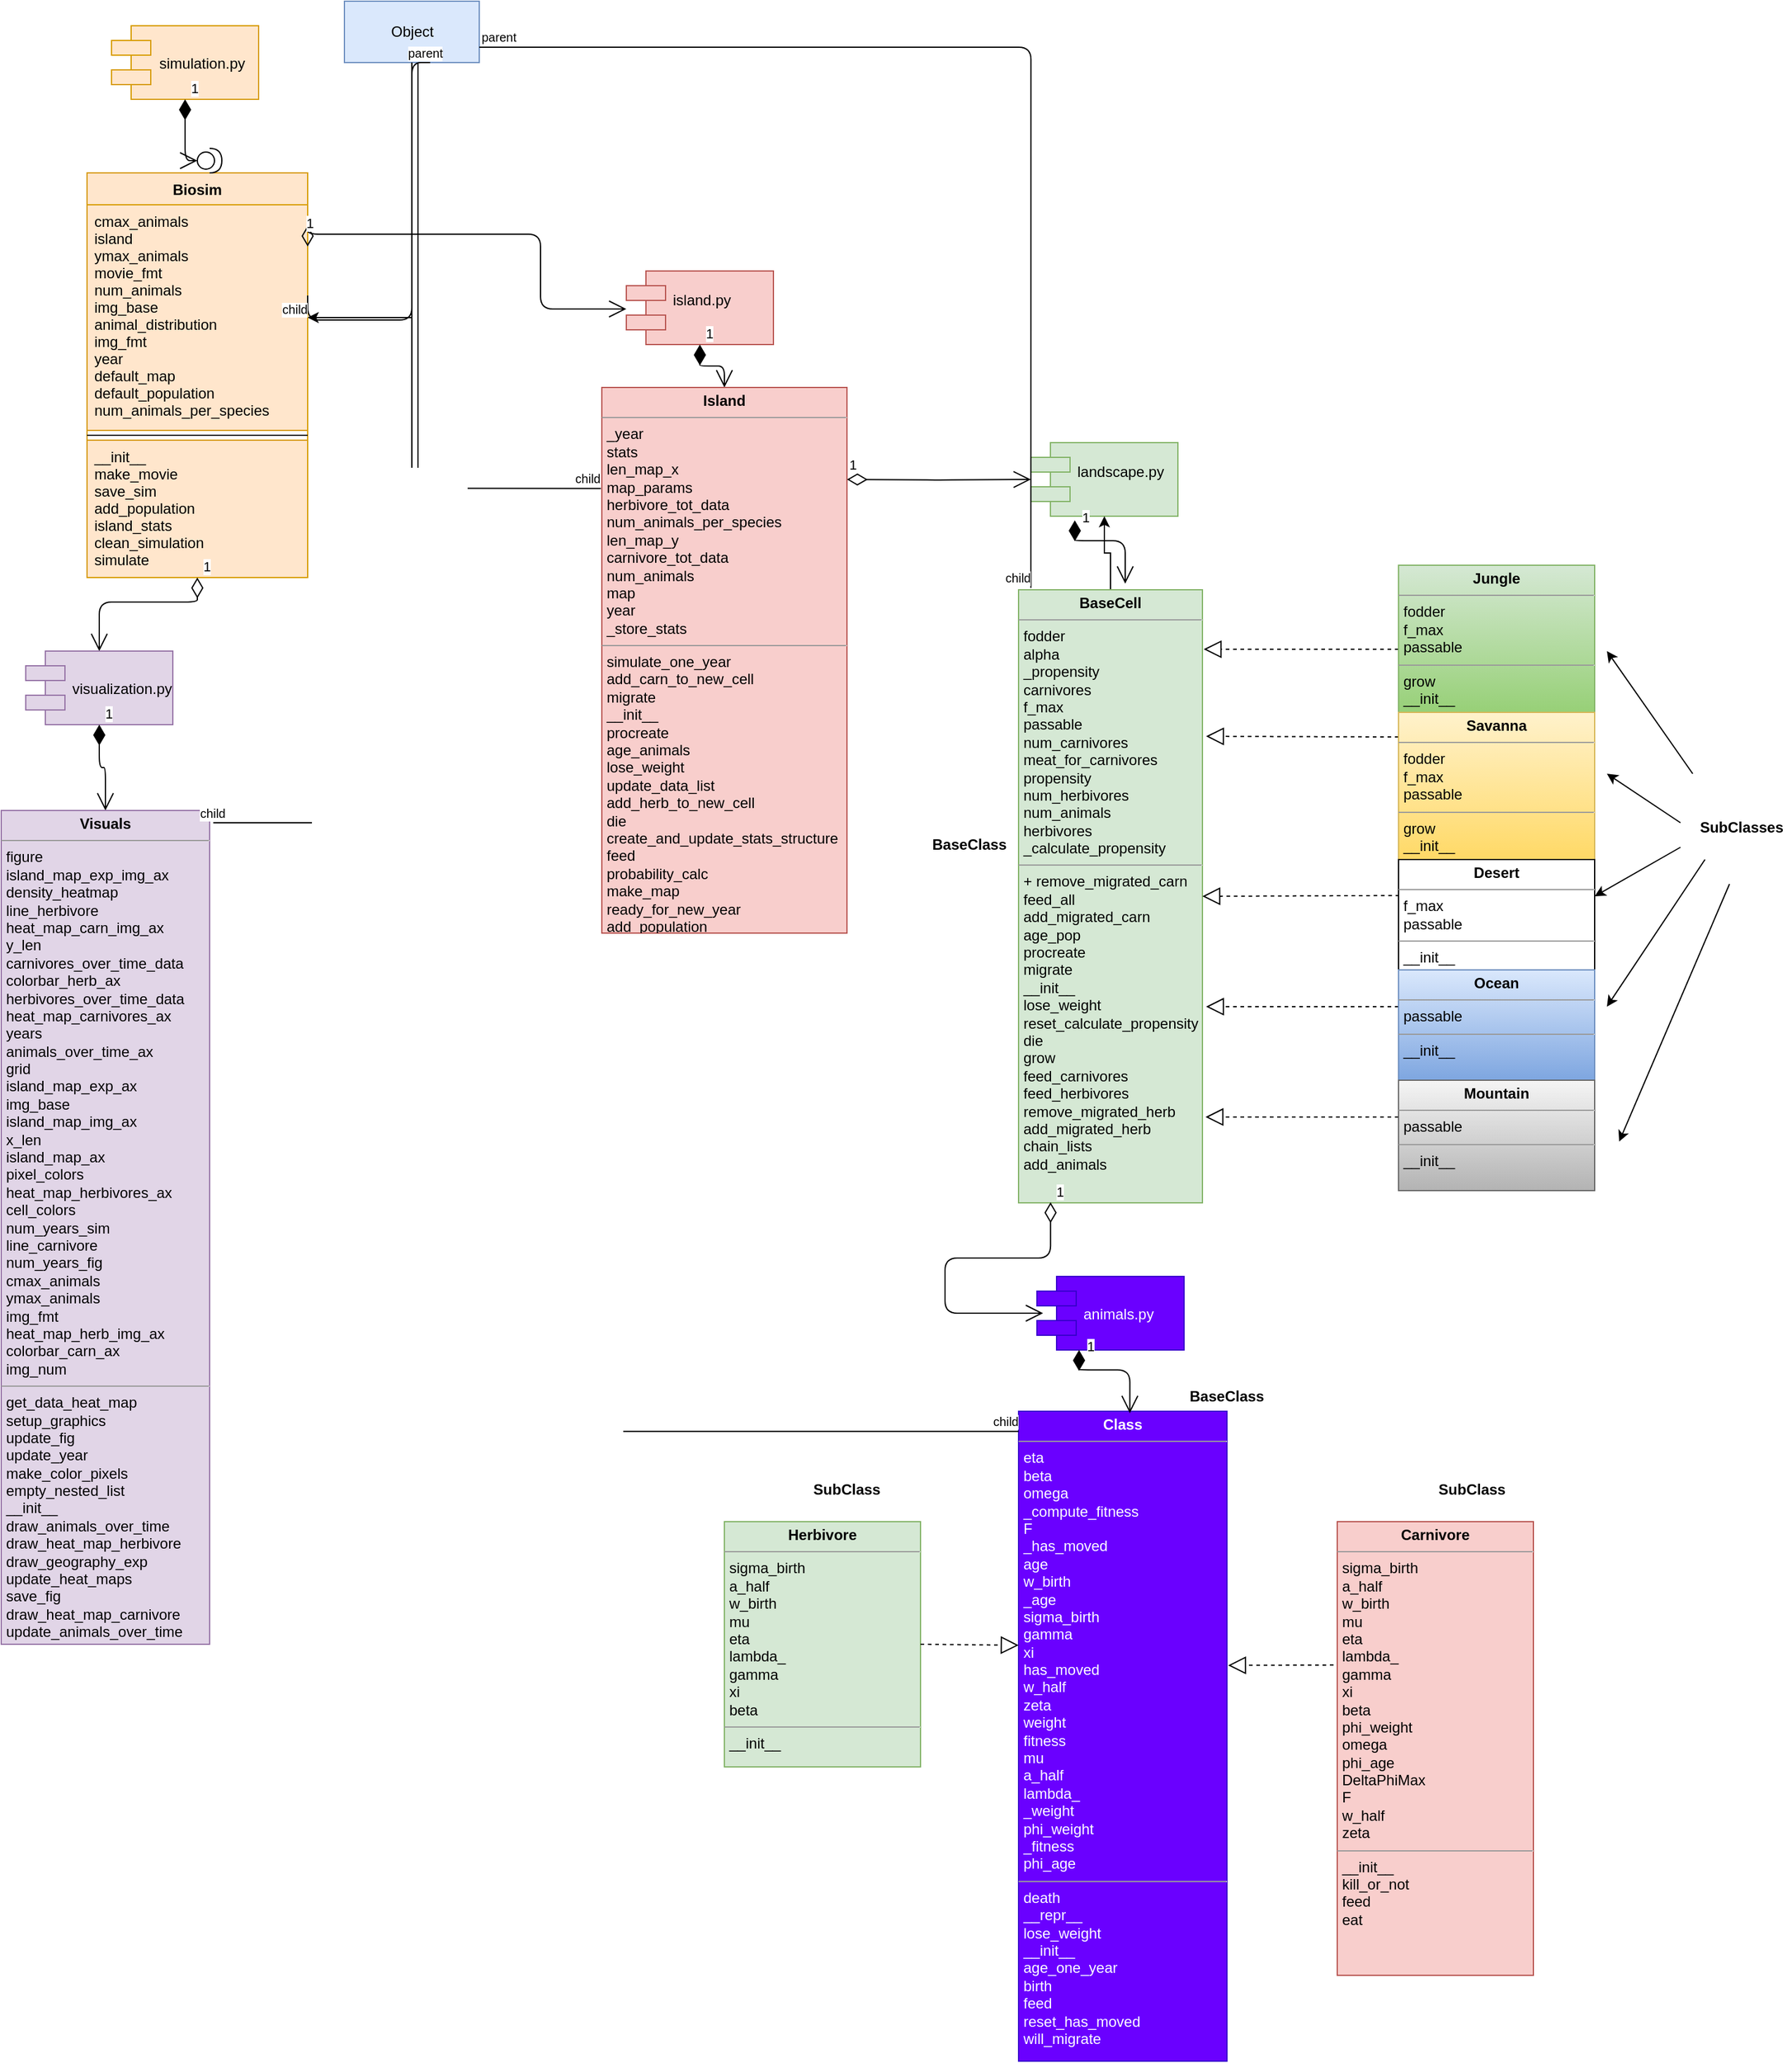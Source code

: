 <mxfile version="12.5.5" type="device"><diagram id="CW0UkCyc_5N599Egucwd" name="Page-1"><mxGraphModel dx="2031" dy="1089" grid="1" gridSize="10" guides="1" tooltips="1" connect="1" arrows="1" fold="1" page="1" pageScale="1" pageWidth="1654" pageHeight="2336" math="0" shadow="0"><root><mxCell id="0"/><mxCell id="1" parent="0"/><mxCell id="hf6j0IsrUe1y61q0Qb3b-1" value="simulation.py" style="shape=component;align=left;spacingLeft=37;fillColor=#ffe6cc;strokeColor=#d79b00;" vertex="1" parent="1"><mxGeometry x="130" y="20" width="120" height="60" as="geometry"/></mxCell><mxCell id="hf6j0IsrUe1y61q0Qb3b-2" value="Biosim" style="swimlane;fontStyle=1;align=center;verticalAlign=top;childLayout=stackLayout;horizontal=1;startSize=26;horizontalStack=0;resizeParent=1;resizeParentMax=0;resizeLast=0;collapsible=1;marginBottom=0;fillColor=#ffe6cc;strokeColor=#d79b00;" vertex="1" parent="1"><mxGeometry x="110" y="140" width="180" height="330" as="geometry"/></mxCell><mxCell id="hf6j0IsrUe1y61q0Qb3b-3" value="cmax_animals&#10;island&#10;ymax_animals&#10;movie_fmt&#10;num_animals&#10;img_base&#10;animal_distribution&#10;img_fmt&#10;year&#10;default_map&#10;default_population&#10;num_animals_per_species" style="text;strokeColor=#d79b00;fillColor=#ffe6cc;align=left;verticalAlign=top;spacingLeft=4;spacingRight=4;overflow=hidden;rotatable=0;points=[[0,0.5],[1,0.5]];portConstraint=eastwest;" vertex="1" parent="hf6j0IsrUe1y61q0Qb3b-2"><mxGeometry y="26" width="180" height="184" as="geometry"/></mxCell><mxCell id="hf6j0IsrUe1y61q0Qb3b-4" value="" style="line;strokeWidth=1;fillColor=none;align=left;verticalAlign=middle;spacingTop=-1;spacingLeft=3;spacingRight=3;rotatable=0;labelPosition=right;points=[];portConstraint=eastwest;" vertex="1" parent="hf6j0IsrUe1y61q0Qb3b-2"><mxGeometry y="210" width="180" height="8" as="geometry"/></mxCell><mxCell id="hf6j0IsrUe1y61q0Qb3b-5" value="__init__&#10;make_movie&#10;save_sim&#10;add_population&#10;island_stats&#10;clean_simulation&#10;simulate" style="text;strokeColor=#d79b00;fillColor=#ffe6cc;align=left;verticalAlign=top;spacingLeft=4;spacingRight=4;overflow=hidden;rotatable=0;points=[[0,0.5],[1,0.5]];portConstraint=eastwest;" vertex="1" parent="hf6j0IsrUe1y61q0Qb3b-2"><mxGeometry y="218" width="180" height="112" as="geometry"/></mxCell><mxCell id="hf6j0IsrUe1y61q0Qb3b-12" style="edgeStyle=orthogonalEdgeStyle;rounded=0;orthogonalLoop=1;jettySize=auto;html=1;exitX=0.5;exitY=1;exitDx=0;exitDy=0;" edge="1" parent="1" source="hf6j0IsrUe1y61q0Qb3b-6" target="hf6j0IsrUe1y61q0Qb3b-3"><mxGeometry relative="1" as="geometry"/></mxCell><mxCell id="hf6j0IsrUe1y61q0Qb3b-6" value="Object" style="html=1;fillColor=#dae8fc;strokeColor=#6c8ebf;" vertex="1" parent="1"><mxGeometry x="320" width="110" height="50" as="geometry"/></mxCell><mxCell id="hf6j0IsrUe1y61q0Qb3b-9" value="" style="endArrow=none;html=1;edgeStyle=orthogonalEdgeStyle;exitX=0.636;exitY=1;exitDx=0;exitDy=0;exitPerimeter=0;" edge="1" parent="1" source="hf6j0IsrUe1y61q0Qb3b-6"><mxGeometry relative="1" as="geometry"><mxPoint x="310" y="150" as="sourcePoint"/><mxPoint x="290" y="240" as="targetPoint"/><Array as="points"><mxPoint x="375" y="50"/><mxPoint x="375" y="260"/><mxPoint x="290" y="260"/></Array></mxGeometry></mxCell><mxCell id="hf6j0IsrUe1y61q0Qb3b-10" value="parent" style="resizable=0;html=1;align=left;verticalAlign=bottom;labelBackgroundColor=#ffffff;fontSize=10;" connectable="0" vertex="1" parent="hf6j0IsrUe1y61q0Qb3b-9"><mxGeometry x="-1" relative="1" as="geometry"><mxPoint x="-19.96" as="offset"/></mxGeometry></mxCell><mxCell id="hf6j0IsrUe1y61q0Qb3b-11" value="child" style="resizable=0;html=1;align=right;verticalAlign=bottom;labelBackgroundColor=#ffffff;fontSize=10;" connectable="0" vertex="1" parent="hf6j0IsrUe1y61q0Qb3b-9"><mxGeometry x="1" relative="1" as="geometry"><mxPoint y="20" as="offset"/></mxGeometry></mxCell><mxCell id="hf6j0IsrUe1y61q0Qb3b-16" value="" style="shape=providedRequiredInterface;html=1;verticalLabelPosition=bottom;align=left;" vertex="1" parent="1"><mxGeometry x="200" y="120" width="20" height="20" as="geometry"/></mxCell><mxCell id="hf6j0IsrUe1y61q0Qb3b-19" value="1" style="endArrow=open;html=1;endSize=12;startArrow=diamondThin;startSize=14;startFill=1;edgeStyle=orthogonalEdgeStyle;align=left;verticalAlign=bottom;exitX=0.5;exitY=1;exitDx=0;exitDy=0;entryX=0;entryY=0.5;entryDx=0;entryDy=0;entryPerimeter=0;" edge="1" parent="1" source="hf6j0IsrUe1y61q0Qb3b-1" target="hf6j0IsrUe1y61q0Qb3b-16"><mxGeometry x="-1" y="3" relative="1" as="geometry"><mxPoint x="110" y="520" as="sourcePoint"/><mxPoint x="270" y="520" as="targetPoint"/></mxGeometry></mxCell><mxCell id="hf6j0IsrUe1y61q0Qb3b-20" value="1" style="endArrow=open;html=1;endSize=12;startArrow=diamondThin;startSize=14;startFill=0;edgeStyle=orthogonalEdgeStyle;align=left;verticalAlign=bottom;" edge="1" parent="1" source="hf6j0IsrUe1y61q0Qb3b-5" target="hf6j0IsrUe1y61q0Qb3b-21"><mxGeometry x="-1" y="3" relative="1" as="geometry"><mxPoint x="300" y="370" as="sourcePoint"/><mxPoint x="120" y="560" as="targetPoint"/><Array as="points"><mxPoint x="200" y="490"/><mxPoint x="120" y="490"/></Array></mxGeometry></mxCell><mxCell id="hf6j0IsrUe1y61q0Qb3b-21" value="visualization.py" style="shape=component;align=left;spacingLeft=36;fillColor=#e1d5e7;strokeColor=#9673a6;" vertex="1" parent="1"><mxGeometry x="60" y="530" width="120" height="60" as="geometry"/></mxCell><mxCell id="hf6j0IsrUe1y61q0Qb3b-22" value="1" style="endArrow=open;html=1;endSize=12;startArrow=diamondThin;startSize=14;startFill=1;edgeStyle=orthogonalEdgeStyle;align=left;verticalAlign=bottom;" edge="1" parent="1" source="hf6j0IsrUe1y61q0Qb3b-21" target="hf6j0IsrUe1y61q0Qb3b-23"><mxGeometry x="-1" y="3" relative="1" as="geometry"><mxPoint x="60" y="610" as="sourcePoint"/><mxPoint x="120" y="660" as="targetPoint"/></mxGeometry></mxCell><mxCell id="hf6j0IsrUe1y61q0Qb3b-23" value="&lt;p style=&quot;margin: 0px ; margin-top: 4px ; text-align: center&quot;&gt;&lt;b&gt;Visuals&lt;/b&gt;&lt;/p&gt;&lt;hr size=&quot;1&quot;&gt;&lt;p style=&quot;margin: 0px ; margin-left: 4px&quot;&gt;figure&lt;/p&gt;&lt;p style=&quot;margin: 0px ; margin-left: 4px&quot;&gt;island_map_exp_img_ax&lt;/p&gt;&lt;p style=&quot;margin: 0px ; margin-left: 4px&quot;&gt;density_heatmap&lt;/p&gt;&lt;p style=&quot;margin: 0px ; margin-left: 4px&quot;&gt;line_herbivore&lt;/p&gt;&lt;p style=&quot;margin: 0px ; margin-left: 4px&quot;&gt;heat_map_carn_img_ax&lt;/p&gt;&lt;p style=&quot;margin: 0px ; margin-left: 4px&quot;&gt;y_len&lt;/p&gt;&lt;p style=&quot;margin: 0px ; margin-left: 4px&quot;&gt;carnivores_over_time_data&lt;/p&gt;&lt;p style=&quot;margin: 0px ; margin-left: 4px&quot;&gt;colorbar_herb_ax&lt;/p&gt;&lt;p style=&quot;margin: 0px ; margin-left: 4px&quot;&gt;herbivores_over_time_data&lt;/p&gt;&lt;p style=&quot;margin: 0px ; margin-left: 4px&quot;&gt;heat_map_carnivores_ax&lt;/p&gt;&lt;p style=&quot;margin: 0px ; margin-left: 4px&quot;&gt;years&lt;/p&gt;&lt;p style=&quot;margin: 0px ; margin-left: 4px&quot;&gt;animals_over_time_ax&lt;/p&gt;&lt;p style=&quot;margin: 0px ; margin-left: 4px&quot;&gt;grid&lt;/p&gt;&lt;p style=&quot;margin: 0px ; margin-left: 4px&quot;&gt;island_map_exp_ax&lt;/p&gt;&lt;p style=&quot;margin: 0px ; margin-left: 4px&quot;&gt;img_base&lt;/p&gt;&lt;p style=&quot;margin: 0px ; margin-left: 4px&quot;&gt;island_map_img_ax&lt;/p&gt;&lt;p style=&quot;margin: 0px ; margin-left: 4px&quot;&gt;x_len&lt;/p&gt;&lt;p style=&quot;margin: 0px ; margin-left: 4px&quot;&gt;island_map_ax&lt;/p&gt;&lt;p style=&quot;margin: 0px ; margin-left: 4px&quot;&gt;pixel_colors&lt;/p&gt;&lt;p style=&quot;margin: 0px ; margin-left: 4px&quot;&gt;heat_map_herbivores_ax&lt;/p&gt;&lt;p style=&quot;margin: 0px ; margin-left: 4px&quot;&gt;cell_colors&lt;/p&gt;&lt;p style=&quot;margin: 0px ; margin-left: 4px&quot;&gt;num_years_sim&lt;/p&gt;&lt;p style=&quot;margin: 0px ; margin-left: 4px&quot;&gt;line_carnivore&lt;/p&gt;&lt;p style=&quot;margin: 0px ; margin-left: 4px&quot;&gt;num_years_fig&lt;/p&gt;&lt;p style=&quot;margin: 0px ; margin-left: 4px&quot;&gt;cmax_animals&lt;/p&gt;&lt;p style=&quot;margin: 0px ; margin-left: 4px&quot;&gt;ymax_animals&lt;/p&gt;&lt;p style=&quot;margin: 0px ; margin-left: 4px&quot;&gt;img_fmt&lt;/p&gt;&lt;p style=&quot;margin: 0px ; margin-left: 4px&quot;&gt;heat_map_herb_img_ax&lt;/p&gt;&lt;p style=&quot;margin: 0px ; margin-left: 4px&quot;&gt;colorbar_carn_ax&lt;/p&gt;&lt;p style=&quot;margin: 0px ; margin-left: 4px&quot;&gt;img_num&lt;/p&gt;&lt;hr size=&quot;1&quot;&gt;&lt;p style=&quot;margin: 0px ; margin-left: 4px&quot;&gt;get_data_heat_map&lt;/p&gt;&lt;p style=&quot;margin: 0px ; margin-left: 4px&quot;&gt;setup_graphics&lt;/p&gt;&lt;p style=&quot;margin: 0px ; margin-left: 4px&quot;&gt;update_fig&lt;/p&gt;&lt;p style=&quot;margin: 0px ; margin-left: 4px&quot;&gt;update_year&lt;/p&gt;&lt;p style=&quot;margin: 0px ; margin-left: 4px&quot;&gt;make_color_pixels&lt;/p&gt;&lt;p style=&quot;margin: 0px ; margin-left: 4px&quot;&gt;empty_nested_list&lt;/p&gt;&lt;p style=&quot;margin: 0px ; margin-left: 4px&quot;&gt;__init__&lt;/p&gt;&lt;p style=&quot;margin: 0px ; margin-left: 4px&quot;&gt;draw_animals_over_time&lt;/p&gt;&lt;p style=&quot;margin: 0px ; margin-left: 4px&quot;&gt;draw_heat_map_herbivore&lt;/p&gt;&lt;p style=&quot;margin: 0px ; margin-left: 4px&quot;&gt;draw_geography_exp&lt;/p&gt;&lt;p style=&quot;margin: 0px ; margin-left: 4px&quot;&gt;update_heat_maps&lt;/p&gt;&lt;p style=&quot;margin: 0px ; margin-left: 4px&quot;&gt;save_fig&lt;/p&gt;&lt;p style=&quot;margin: 0px ; margin-left: 4px&quot;&gt;draw_heat_map_carnivore&lt;/p&gt;&lt;p style=&quot;margin: 0px ; margin-left: 4px&quot;&gt;update_animals_over_time&lt;/p&gt;&lt;p style=&quot;margin: 0px ; margin-left: 4px&quot;&gt;draw_geography&lt;/p&gt;" style="verticalAlign=top;align=left;overflow=fill;fontSize=12;fontFamily=Helvetica;html=1;fillColor=#e1d5e7;strokeColor=#9673a6;" vertex="1" parent="1"><mxGeometry x="40" y="660" width="170" height="680" as="geometry"/></mxCell><mxCell id="hf6j0IsrUe1y61q0Qb3b-25" value="" style="endArrow=none;html=1;edgeStyle=orthogonalEdgeStyle;" edge="1" parent="1" source="hf6j0IsrUe1y61q0Qb3b-6"><mxGeometry relative="1" as="geometry"><mxPoint x="40" y="1360" as="sourcePoint"/><mxPoint x="213" y="670" as="targetPoint"/><Array as="points"><mxPoint x="375" y="670"/><mxPoint x="213" y="670"/></Array></mxGeometry></mxCell><mxCell id="hf6j0IsrUe1y61q0Qb3b-27" value="child" style="resizable=0;html=1;align=right;verticalAlign=bottom;labelBackgroundColor=#ffffff;fontSize=10;" connectable="0" vertex="1" parent="hf6j0IsrUe1y61q0Qb3b-25"><mxGeometry x="1" relative="1" as="geometry"><mxPoint x="10" as="offset"/></mxGeometry></mxCell><mxCell id="hf6j0IsrUe1y61q0Qb3b-28" value="1" style="endArrow=open;html=1;endSize=12;startArrow=diamondThin;startSize=14;startFill=0;edgeStyle=orthogonalEdgeStyle;align=left;verticalAlign=bottom;" edge="1" parent="1"><mxGeometry x="-0.9" y="10" relative="1" as="geometry"><mxPoint x="290" y="200" as="sourcePoint"/><mxPoint x="550" y="251" as="targetPoint"/><Array as="points"><mxPoint x="290" y="190"/><mxPoint x="480" y="190"/><mxPoint x="480" y="251"/></Array><mxPoint x="-10" y="10" as="offset"/></mxGeometry></mxCell><mxCell id="hf6j0IsrUe1y61q0Qb3b-29" value="island.py&#10;" style="shape=component;align=left;spacingLeft=36;fillColor=#f8cecc;strokeColor=#b85450;" vertex="1" parent="1"><mxGeometry x="550" y="220" width="120" height="60" as="geometry"/></mxCell><mxCell id="hf6j0IsrUe1y61q0Qb3b-34" value="1" style="endArrow=open;html=1;endSize=12;startArrow=diamondThin;startSize=14;startFill=1;edgeStyle=orthogonalEdgeStyle;align=left;verticalAlign=bottom;exitX=0.5;exitY=1;exitDx=0;exitDy=0;" edge="1" parent="1" source="hf6j0IsrUe1y61q0Qb3b-29" target="hf6j0IsrUe1y61q0Qb3b-35"><mxGeometry x="-1" y="3" relative="1" as="geometry"><mxPoint x="630" y="140" as="sourcePoint"/><mxPoint x="610" y="360" as="targetPoint"/></mxGeometry></mxCell><mxCell id="hf6j0IsrUe1y61q0Qb3b-35" value="&lt;p style=&quot;margin: 0px ; margin-top: 4px ; text-align: center&quot;&gt;&lt;b&gt;Island&lt;/b&gt;&lt;/p&gt;&lt;hr size=&quot;1&quot;&gt;&lt;p style=&quot;margin: 0px ; margin-left: 4px&quot;&gt;_year&lt;/p&gt;&lt;p style=&quot;margin: 0px ; margin-left: 4px&quot;&gt;stats&lt;/p&gt;&lt;p style=&quot;margin: 0px ; margin-left: 4px&quot;&gt;len_map_x&lt;/p&gt;&lt;p style=&quot;margin: 0px ; margin-left: 4px&quot;&gt;map_params&lt;/p&gt;&lt;p style=&quot;margin: 0px ; margin-left: 4px&quot;&gt;herbivore_tot_data&lt;/p&gt;&lt;p style=&quot;margin: 0px ; margin-left: 4px&quot;&gt;num_animals_per_species&lt;/p&gt;&lt;p style=&quot;margin: 0px ; margin-left: 4px&quot;&gt;len_map_y&lt;/p&gt;&lt;p style=&quot;margin: 0px ; margin-left: 4px&quot;&gt;carnivore_tot_data&lt;/p&gt;&lt;p style=&quot;margin: 0px ; margin-left: 4px&quot;&gt;num_animals&lt;/p&gt;&lt;p style=&quot;margin: 0px ; margin-left: 4px&quot;&gt;map&lt;/p&gt;&lt;p style=&quot;margin: 0px ; margin-left: 4px&quot;&gt;year&lt;/p&gt;&lt;p style=&quot;margin: 0px ; margin-left: 4px&quot;&gt;_store_stats&lt;/p&gt;&lt;hr size=&quot;1&quot;&gt;&lt;p style=&quot;margin: 0px ; margin-left: 4px&quot;&gt;simulate_one_year&lt;/p&gt;&lt;p style=&quot;margin: 0px ; margin-left: 4px&quot;&gt;add_carn_to_new_cell&lt;/p&gt;&lt;p style=&quot;margin: 0px ; margin-left: 4px&quot;&gt;migrate&lt;/p&gt;&lt;p style=&quot;margin: 0px ; margin-left: 4px&quot;&gt;__init__&lt;/p&gt;&lt;p style=&quot;margin: 0px ; margin-left: 4px&quot;&gt;procreate&lt;/p&gt;&lt;p style=&quot;margin: 0px ; margin-left: 4px&quot;&gt;age_animals&lt;/p&gt;&lt;p style=&quot;margin: 0px ; margin-left: 4px&quot;&gt;lose_weight&lt;/p&gt;&lt;p style=&quot;margin: 0px ; margin-left: 4px&quot;&gt;update_data_list&lt;/p&gt;&lt;p style=&quot;margin: 0px ; margin-left: 4px&quot;&gt;add_herb_to_new_cell&lt;/p&gt;&lt;p style=&quot;margin: 0px ; margin-left: 4px&quot;&gt;die&lt;/p&gt;&lt;p style=&quot;margin: 0px ; margin-left: 4px&quot;&gt;create_and_update_stats_structure&lt;/p&gt;&lt;p style=&quot;margin: 0px ; margin-left: 4px&quot;&gt;feed&lt;/p&gt;&lt;p style=&quot;margin: 0px ; margin-left: 4px&quot;&gt;probability_calc&lt;/p&gt;&lt;p style=&quot;margin: 0px ; margin-left: 4px&quot;&gt;make_map&lt;/p&gt;&lt;p style=&quot;margin: 0px ; margin-left: 4px&quot;&gt;ready_for_new_year&lt;/p&gt;&lt;p style=&quot;margin: 0px ; margin-left: 4px&quot;&gt;add_population&lt;/p&gt;" style="verticalAlign=top;align=left;overflow=fill;fontSize=12;fontFamily=Helvetica;html=1;fillColor=#f8cecc;strokeColor=#b85450;" vertex="1" parent="1"><mxGeometry x="530" y="315" width="200" height="445" as="geometry"/></mxCell><mxCell id="hf6j0IsrUe1y61q0Qb3b-36" value="" style="endArrow=none;html=1;edgeStyle=orthogonalEdgeStyle;entryX=-0.004;entryY=0.185;entryDx=0;entryDy=0;entryPerimeter=0;" edge="1" parent="1" source="hf6j0IsrUe1y61q0Qb3b-6" target="hf6j0IsrUe1y61q0Qb3b-35"><mxGeometry relative="1" as="geometry"><mxPoint x="550" y="770" as="sourcePoint"/><mxPoint x="710" y="770" as="targetPoint"/><Array as="points"><mxPoint x="375" y="398"/></Array></mxGeometry></mxCell><mxCell id="hf6j0IsrUe1y61q0Qb3b-38" value="child" style="resizable=0;html=1;align=right;verticalAlign=bottom;labelBackgroundColor=#ffffff;fontSize=10;" connectable="0" vertex="1" parent="hf6j0IsrUe1y61q0Qb3b-36"><mxGeometry x="1" relative="1" as="geometry"/></mxCell><mxCell id="hf6j0IsrUe1y61q0Qb3b-39" value="landscape.py&#10;" style="shape=component;align=left;spacingLeft=36;fillColor=#d5e8d4;strokeColor=#82b366;" vertex="1" parent="1"><mxGeometry x="880" y="360" width="120" height="60" as="geometry"/></mxCell><mxCell id="hf6j0IsrUe1y61q0Qb3b-40" value="" style="endArrow=none;html=1;edgeStyle=orthogonalEdgeStyle;entryX=0.067;entryY=-0.003;entryDx=0;entryDy=0;entryPerimeter=0;exitX=1;exitY=0.75;exitDx=0;exitDy=0;" edge="1" parent="1" source="hf6j0IsrUe1y61q0Qb3b-6" target="hf6j0IsrUe1y61q0Qb3b-47"><mxGeometry relative="1" as="geometry"><mxPoint x="360" y="100" as="sourcePoint"/><mxPoint x="870" y="537.08" as="targetPoint"/></mxGeometry></mxCell><mxCell id="hf6j0IsrUe1y61q0Qb3b-41" value="parent" style="resizable=0;html=1;align=left;verticalAlign=bottom;labelBackgroundColor=#ffffff;fontSize=10;" connectable="0" vertex="1" parent="hf6j0IsrUe1y61q0Qb3b-40"><mxGeometry x="-1" relative="1" as="geometry"/></mxCell><mxCell id="hf6j0IsrUe1y61q0Qb3b-42" value="child" style="resizable=0;html=1;align=right;verticalAlign=bottom;labelBackgroundColor=#ffffff;fontSize=10;" connectable="0" vertex="1" parent="hf6j0IsrUe1y61q0Qb3b-40"><mxGeometry x="1" relative="1" as="geometry"/></mxCell><mxCell id="hf6j0IsrUe1y61q0Qb3b-44" value="1" style="endArrow=open;html=1;endSize=12;startArrow=diamondThin;startSize=14;startFill=0;edgeStyle=orthogonalEdgeStyle;align=left;verticalAlign=bottom;" edge="1" parent="1" target="hf6j0IsrUe1y61q0Qb3b-39"><mxGeometry x="-1" y="3" relative="1" as="geometry"><mxPoint x="730" y="390" as="sourcePoint"/><mxPoint x="890" y="389.58" as="targetPoint"/></mxGeometry></mxCell><mxCell id="hf6j0IsrUe1y61q0Qb3b-46" value="1" style="endArrow=open;html=1;endSize=12;startArrow=diamondThin;startSize=14;startFill=1;edgeStyle=orthogonalEdgeStyle;align=left;verticalAlign=bottom;exitX=0.299;exitY=1.056;exitDx=0;exitDy=0;exitPerimeter=0;" edge="1" parent="1" source="hf6j0IsrUe1y61q0Qb3b-39"><mxGeometry x="-0.545" y="10" relative="1" as="geometry"><mxPoint x="930" y="420" as="sourcePoint"/><mxPoint x="957" y="475" as="targetPoint"/><Array as="points"><mxPoint x="916" y="440"/><mxPoint x="957" y="440"/></Array><mxPoint as="offset"/></mxGeometry></mxCell><mxCell id="hf6j0IsrUe1y61q0Qb3b-67" value="" style="edgeStyle=orthogonalEdgeStyle;rounded=0;orthogonalLoop=1;jettySize=auto;html=1;" edge="1" parent="1" source="hf6j0IsrUe1y61q0Qb3b-47" target="hf6j0IsrUe1y61q0Qb3b-39"><mxGeometry relative="1" as="geometry"/></mxCell><mxCell id="hf6j0IsrUe1y61q0Qb3b-47" value="&lt;p style=&quot;margin: 0px ; margin-top: 4px ; text-align: center&quot;&gt;&lt;b&gt;BaseCell&lt;/b&gt;&lt;/p&gt;&lt;hr size=&quot;1&quot;&gt;&lt;p style=&quot;margin: 0px ; margin-left: 4px&quot;&gt;fodder&lt;/p&gt;&lt;p style=&quot;margin: 0px ; margin-left: 4px&quot;&gt;alpha&lt;/p&gt;&lt;p style=&quot;margin: 0px ; margin-left: 4px&quot;&gt;_propensity&lt;/p&gt;&lt;p style=&quot;margin: 0px ; margin-left: 4px&quot;&gt;carnivores&lt;/p&gt;&lt;p style=&quot;margin: 0px ; margin-left: 4px&quot;&gt;f_max&lt;/p&gt;&lt;p style=&quot;margin: 0px ; margin-left: 4px&quot;&gt;passable&lt;/p&gt;&lt;p style=&quot;margin: 0px ; margin-left: 4px&quot;&gt;num_carnivores&lt;/p&gt;&lt;p style=&quot;margin: 0px ; margin-left: 4px&quot;&gt;meat_for_carnivores&lt;/p&gt;&lt;p style=&quot;margin: 0px ; margin-left: 4px&quot;&gt;propensity&lt;/p&gt;&lt;p style=&quot;margin: 0px ; margin-left: 4px&quot;&gt;num_herbivores&lt;/p&gt;&lt;p style=&quot;margin: 0px ; margin-left: 4px&quot;&gt;num_animals&lt;/p&gt;&lt;p style=&quot;margin: 0px ; margin-left: 4px&quot;&gt;herbivores&lt;/p&gt;&lt;p style=&quot;margin: 0px ; margin-left: 4px&quot;&gt;_calculate_propensity&lt;/p&gt;&lt;hr size=&quot;1&quot;&gt;&lt;p style=&quot;margin: 0px ; margin-left: 4px&quot;&gt;+&amp;nbsp;&lt;span&gt;remove_migrated_carn&lt;/span&gt;&lt;/p&gt;&lt;p style=&quot;margin: 0px ; margin-left: 4px&quot;&gt;feed_all&lt;/p&gt;&lt;p style=&quot;margin: 0px ; margin-left: 4px&quot;&gt;add_migrated_carn&lt;/p&gt;&lt;p style=&quot;margin: 0px ; margin-left: 4px&quot;&gt;age_pop&lt;/p&gt;&lt;p style=&quot;margin: 0px ; margin-left: 4px&quot;&gt;procreate&lt;/p&gt;&lt;p style=&quot;margin: 0px ; margin-left: 4px&quot;&gt;migrate&lt;/p&gt;&lt;p style=&quot;margin: 0px ; margin-left: 4px&quot;&gt;__init__&lt;/p&gt;&lt;p style=&quot;margin: 0px ; margin-left: 4px&quot;&gt;lose_weight&lt;/p&gt;&lt;p style=&quot;margin: 0px ; margin-left: 4px&quot;&gt;reset_calculate_propensity&lt;/p&gt;&lt;p style=&quot;margin: 0px ; margin-left: 4px&quot;&gt;die&lt;/p&gt;&lt;p style=&quot;margin: 0px ; margin-left: 4px&quot;&gt;grow&lt;/p&gt;&lt;p style=&quot;margin: 0px ; margin-left: 4px&quot;&gt;feed_carnivores&lt;/p&gt;&lt;p style=&quot;margin: 0px ; margin-left: 4px&quot;&gt;feed_herbivores&lt;/p&gt;&lt;p style=&quot;margin: 0px ; margin-left: 4px&quot;&gt;remove_migrated_herb&lt;/p&gt;&lt;p style=&quot;margin: 0px ; margin-left: 4px&quot;&gt;add_migrated_herb&lt;/p&gt;&lt;p style=&quot;margin: 0px ; margin-left: 4px&quot;&gt;chain_lists&lt;/p&gt;&lt;p style=&quot;margin: 0px ; margin-left: 4px&quot;&gt;add_animals&lt;/p&gt;" style="verticalAlign=top;align=left;overflow=fill;fontSize=12;fontFamily=Helvetica;html=1;fillColor=#d5e8d4;strokeColor=#82b366;" vertex="1" parent="1"><mxGeometry x="870" y="480" width="150" height="500" as="geometry"/></mxCell><mxCell id="hf6j0IsrUe1y61q0Qb3b-48" value="" style="endArrow=block;dashed=1;endFill=0;endSize=12;html=1;entryX=1.007;entryY=0.097;entryDx=0;entryDy=0;entryPerimeter=0;exitX=0;exitY=0.571;exitDx=0;exitDy=0;exitPerimeter=0;" edge="1" parent="1" source="hf6j0IsrUe1y61q0Qb3b-59" target="hf6j0IsrUe1y61q0Qb3b-47"><mxGeometry width="160" relative="1" as="geometry"><mxPoint x="1040" y="500" as="sourcePoint"/><mxPoint x="1180" y="510" as="targetPoint"/></mxGeometry></mxCell><mxCell id="hf6j0IsrUe1y61q0Qb3b-49" value="" style="endArrow=block;dashed=1;endFill=0;endSize=12;html=1;exitX=0;exitY=0.167;exitDx=0;exitDy=0;exitPerimeter=0;entryX=1.02;entryY=0.239;entryDx=0;entryDy=0;entryPerimeter=0;" edge="1" parent="1" source="hf6j0IsrUe1y61q0Qb3b-60" target="hf6j0IsrUe1y61q0Qb3b-47"><mxGeometry width="160" relative="1" as="geometry"><mxPoint x="1020" y="600" as="sourcePoint"/><mxPoint x="1090" y="580" as="targetPoint"/></mxGeometry></mxCell><mxCell id="hf6j0IsrUe1y61q0Qb3b-50" value="" style="endArrow=block;dashed=1;endFill=0;endSize=12;html=1;exitX=0.004;exitY=0.326;exitDx=0;exitDy=0;exitPerimeter=0;entryX=1;entryY=0.5;entryDx=0;entryDy=0;" edge="1" parent="1" source="hf6j0IsrUe1y61q0Qb3b-61" target="hf6j0IsrUe1y61q0Qb3b-47"><mxGeometry width="160" relative="1" as="geometry"><mxPoint x="1020" y="729.5" as="sourcePoint"/><mxPoint x="1080" y="700" as="targetPoint"/></mxGeometry></mxCell><mxCell id="hf6j0IsrUe1y61q0Qb3b-51" value="" style="endArrow=block;dashed=1;endFill=0;endSize=12;html=1;exitX=0;exitY=0.333;exitDx=0;exitDy=0;exitPerimeter=0;" edge="1" parent="1" source="hf6j0IsrUe1y61q0Qb3b-62"><mxGeometry width="160" relative="1" as="geometry"><mxPoint x="1020" y="820" as="sourcePoint"/><mxPoint x="1023" y="820" as="targetPoint"/></mxGeometry></mxCell><mxCell id="hf6j0IsrUe1y61q0Qb3b-52" value="" style="endArrow=block;dashed=1;endFill=0;endSize=12;html=1;exitX=0;exitY=0.333;exitDx=0;exitDy=0;exitPerimeter=0;entryX=1.017;entryY=0.86;entryDx=0;entryDy=0;entryPerimeter=0;" edge="1" parent="1" source="hf6j0IsrUe1y61q0Qb3b-63" target="hf6j0IsrUe1y61q0Qb3b-47"><mxGeometry width="160" relative="1" as="geometry"><mxPoint x="1020" y="910" as="sourcePoint"/><mxPoint x="1080" y="860" as="targetPoint"/></mxGeometry></mxCell><mxCell id="hf6j0IsrUe1y61q0Qb3b-59" value="&lt;p style=&quot;margin: 0px ; margin-top: 4px ; text-align: center&quot;&gt;&lt;b&gt;Jungle&lt;/b&gt;&lt;/p&gt;&lt;hr size=&quot;1&quot;&gt;&lt;p style=&quot;margin: 0px ; margin-left: 4px&quot;&gt;fodder&lt;/p&gt;&lt;p style=&quot;margin: 0px ; margin-left: 4px&quot;&gt;f_max&lt;/p&gt;&lt;p style=&quot;margin: 0px ; margin-left: 4px&quot;&gt;passable&lt;/p&gt;&lt;hr size=&quot;1&quot;&gt;&lt;p style=&quot;margin: 0px ; margin-left: 4px&quot;&gt;grow&lt;/p&gt;&lt;p style=&quot;margin: 0px ; margin-left: 4px&quot;&gt;__init__&lt;/p&gt;" style="verticalAlign=top;align=left;overflow=fill;fontSize=12;fontFamily=Helvetica;html=1;fillColor=#d5e8d4;strokeColor=#82b366;gradientColor=#97d077;" vertex="1" parent="1"><mxGeometry x="1180" y="460" width="160" height="120" as="geometry"/></mxCell><mxCell id="hf6j0IsrUe1y61q0Qb3b-60" value="&lt;p style=&quot;margin: 0px ; margin-top: 4px ; text-align: center&quot;&gt;&lt;b&gt;Savanna&lt;/b&gt;&lt;/p&gt;&lt;hr size=&quot;1&quot;&gt;&lt;p style=&quot;margin: 0px ; margin-left: 4px&quot;&gt;fodder&lt;/p&gt;&lt;p style=&quot;margin: 0px ; margin-left: 4px&quot;&gt;f_max&lt;/p&gt;&lt;p style=&quot;margin: 0px ; margin-left: 4px&quot;&gt;passable&lt;/p&gt;&lt;hr size=&quot;1&quot;&gt;&lt;p style=&quot;margin: 0px 0px 0px 4px&quot;&gt;grow&lt;/p&gt;&lt;p style=&quot;margin: 0px 0px 0px 4px&quot;&gt;__init__&lt;/p&gt;" style="verticalAlign=top;align=left;overflow=fill;fontSize=12;fontFamily=Helvetica;html=1;fillColor=#fff2cc;strokeColor=#d6b656;gradientColor=#ffd966;" vertex="1" parent="1"><mxGeometry x="1180" y="580" width="160" height="120" as="geometry"/></mxCell><mxCell id="hf6j0IsrUe1y61q0Qb3b-61" value="&lt;p style=&quot;margin: 0px ; margin-top: 4px ; text-align: center&quot;&gt;&lt;b&gt;Desert&lt;/b&gt;&lt;/p&gt;&lt;hr size=&quot;1&quot;&gt;&lt;p style=&quot;margin: 0px ; margin-left: 4px&quot;&gt;f_max&lt;/p&gt;&lt;p style=&quot;margin: 0px ; margin-left: 4px&quot;&gt;passable&lt;/p&gt;&lt;hr size=&quot;1&quot;&gt;&lt;p style=&quot;margin: 0px ; margin-left: 4px&quot;&gt;__init__&lt;/p&gt;" style="verticalAlign=top;align=left;overflow=fill;fontSize=12;fontFamily=Helvetica;html=1;" vertex="1" parent="1"><mxGeometry x="1180" y="700" width="160" height="90" as="geometry"/></mxCell><mxCell id="hf6j0IsrUe1y61q0Qb3b-62" value="&lt;p style=&quot;margin: 0px ; margin-top: 4px ; text-align: center&quot;&gt;&lt;b&gt;Ocean&lt;/b&gt;&lt;/p&gt;&lt;hr size=&quot;1&quot;&gt;&lt;p style=&quot;margin: 0px ; margin-left: 4px&quot;&gt;passable&lt;/p&gt;&lt;hr size=&quot;1&quot;&gt;&lt;p style=&quot;margin: 0px ; margin-left: 4px&quot;&gt;__init__&lt;/p&gt;" style="verticalAlign=top;align=left;overflow=fill;fontSize=12;fontFamily=Helvetica;html=1;fillColor=#dae8fc;strokeColor=#6c8ebf;gradientColor=#7ea6e0;" vertex="1" parent="1"><mxGeometry x="1180" y="790" width="160" height="90" as="geometry"/></mxCell><mxCell id="hf6j0IsrUe1y61q0Qb3b-63" value="&lt;p style=&quot;margin: 0px ; margin-top: 4px ; text-align: center&quot;&gt;&lt;b&gt;Mountain&lt;/b&gt;&lt;/p&gt;&lt;hr size=&quot;1&quot;&gt;&lt;p style=&quot;margin: 0px ; margin-left: 4px&quot;&gt;passable&lt;/p&gt;&lt;hr size=&quot;1&quot;&gt;&lt;p style=&quot;margin: 0px ; margin-left: 4px&quot;&gt;__init__&lt;/p&gt;" style="verticalAlign=top;align=left;overflow=fill;fontSize=12;fontFamily=Helvetica;html=1;fillColor=#f5f5f5;strokeColor=#666666;gradientColor=#b3b3b3;" vertex="1" parent="1"><mxGeometry x="1180" y="880" width="160" height="90" as="geometry"/></mxCell><mxCell id="hf6j0IsrUe1y61q0Qb3b-64" value="1" style="endArrow=open;html=1;endSize=12;startArrow=diamondThin;startSize=14;startFill=0;edgeStyle=orthogonalEdgeStyle;align=left;verticalAlign=bottom;exitX=0.174;exitY=0.999;exitDx=0;exitDy=0;exitPerimeter=0;" edge="1" parent="1" source="hf6j0IsrUe1y61q0Qb3b-47"><mxGeometry x="-1" y="3" relative="1" as="geometry"><mxPoint x="890" y="1030" as="sourcePoint"/><mxPoint x="890" y="1070" as="targetPoint"/><Array as="points"><mxPoint x="896" y="1025"/><mxPoint x="810" y="1025"/><mxPoint x="810" y="1070"/></Array></mxGeometry></mxCell><mxCell id="hf6j0IsrUe1y61q0Qb3b-65" value="animals.py" style="shape=component;align=left;spacingLeft=36;fillColor=#6a00ff;strokeColor=#3700CC;fontColor=#ffffff;" vertex="1" parent="1"><mxGeometry x="885" y="1040" width="120" height="60" as="geometry"/></mxCell><mxCell id="hf6j0IsrUe1y61q0Qb3b-66" value="&lt;p style=&quot;margin: 0px ; margin-top: 4px ; text-align: center&quot;&gt;&lt;b&gt;Class&lt;/b&gt;&lt;/p&gt;&lt;hr size=&quot;1&quot;&gt;&lt;p style=&quot;margin: 0px ; margin-left: 4px&quot;&gt;eta&lt;/p&gt;&lt;p style=&quot;margin: 0px ; margin-left: 4px&quot;&gt;beta&lt;/p&gt;&lt;p style=&quot;margin: 0px ; margin-left: 4px&quot;&gt;omega&lt;/p&gt;&lt;p style=&quot;margin: 0px ; margin-left: 4px&quot;&gt;_compute_fitness&lt;/p&gt;&lt;p style=&quot;margin: 0px ; margin-left: 4px&quot;&gt;F&lt;/p&gt;&lt;p style=&quot;margin: 0px ; margin-left: 4px&quot;&gt;_has_moved&lt;/p&gt;&lt;p style=&quot;margin: 0px ; margin-left: 4px&quot;&gt;age&lt;/p&gt;&lt;p style=&quot;margin: 0px ; margin-left: 4px&quot;&gt;w_birth&lt;/p&gt;&lt;p style=&quot;margin: 0px ; margin-left: 4px&quot;&gt;_age&lt;/p&gt;&lt;p style=&quot;margin: 0px ; margin-left: 4px&quot;&gt;sigma_birth&lt;/p&gt;&lt;p style=&quot;margin: 0px ; margin-left: 4px&quot;&gt;gamma&lt;/p&gt;&lt;p style=&quot;margin: 0px ; margin-left: 4px&quot;&gt;xi&lt;/p&gt;&lt;p style=&quot;margin: 0px ; margin-left: 4px&quot;&gt;has_moved&lt;/p&gt;&lt;p style=&quot;margin: 0px ; margin-left: 4px&quot;&gt;w_half&lt;/p&gt;&lt;p style=&quot;margin: 0px ; margin-left: 4px&quot;&gt;zeta&lt;/p&gt;&lt;p style=&quot;margin: 0px ; margin-left: 4px&quot;&gt;weight&lt;/p&gt;&lt;p style=&quot;margin: 0px ; margin-left: 4px&quot;&gt;fitness&lt;/p&gt;&lt;p style=&quot;margin: 0px ; margin-left: 4px&quot;&gt;mu&lt;/p&gt;&lt;p style=&quot;margin: 0px ; margin-left: 4px&quot;&gt;a_half&lt;/p&gt;&lt;p style=&quot;margin: 0px ; margin-left: 4px&quot;&gt;lambda_&lt;/p&gt;&lt;p style=&quot;margin: 0px ; margin-left: 4px&quot;&gt;_weight&lt;/p&gt;&lt;p style=&quot;margin: 0px ; margin-left: 4px&quot;&gt;phi_weight&lt;/p&gt;&lt;p style=&quot;margin: 0px ; margin-left: 4px&quot;&gt;_fitness&lt;/p&gt;&lt;p style=&quot;margin: 0px ; margin-left: 4px&quot;&gt;phi_age&lt;/p&gt;&lt;hr size=&quot;1&quot;&gt;&lt;p style=&quot;margin: 0px ; margin-left: 4px&quot;&gt;death&lt;/p&gt;&lt;p style=&quot;margin: 0px ; margin-left: 4px&quot;&gt;__repr__&lt;/p&gt;&lt;p style=&quot;margin: 0px ; margin-left: 4px&quot;&gt;lose_weight&lt;/p&gt;&lt;p style=&quot;margin: 0px ; margin-left: 4px&quot;&gt;__init__&lt;/p&gt;&lt;p style=&quot;margin: 0px ; margin-left: 4px&quot;&gt;age_one_year&lt;/p&gt;&lt;p style=&quot;margin: 0px ; margin-left: 4px&quot;&gt;birth&lt;/p&gt;&lt;p style=&quot;margin: 0px ; margin-left: 4px&quot;&gt;feed&lt;/p&gt;&lt;p style=&quot;margin: 0px ; margin-left: 4px&quot;&gt;reset_has_moved&lt;/p&gt;&lt;p style=&quot;margin: 0px ; margin-left: 4px&quot;&gt;will_migrate&lt;/p&gt;" style="verticalAlign=top;align=left;overflow=fill;fontSize=12;fontFamily=Helvetica;html=1;fillColor=#6a00ff;strokeColor=#3700CC;fontColor=#ffffff;" vertex="1" parent="1"><mxGeometry x="870" y="1150" width="170" height="530" as="geometry"/></mxCell><mxCell id="hf6j0IsrUe1y61q0Qb3b-68" value="1" style="endArrow=open;html=1;endSize=12;startArrow=diamondThin;startSize=14;startFill=1;edgeStyle=orthogonalEdgeStyle;align=left;verticalAlign=bottom;exitX=0.299;exitY=1.056;exitDx=0;exitDy=0;exitPerimeter=0;" edge="1" parent="1"><mxGeometry x="-0.545" y="10" relative="1" as="geometry"><mxPoint x="919.343" y="1100.057" as="sourcePoint"/><mxPoint x="960.771" y="1151.486" as="targetPoint"/><Array as="points"><mxPoint x="919.2" y="1116.2"/><mxPoint x="960.2" y="1116.2"/></Array><mxPoint as="offset"/></mxGeometry></mxCell><mxCell id="hf6j0IsrUe1y61q0Qb3b-69" value="" style="endArrow=none;html=1;edgeStyle=orthogonalEdgeStyle;entryX=0;entryY=0.031;entryDx=0;entryDy=0;entryPerimeter=0;" edge="1" parent="1" target="hf6j0IsrUe1y61q0Qb3b-66"><mxGeometry relative="1" as="geometry"><mxPoint x="380" y="50" as="sourcePoint"/><mxPoint x="860" y="1170" as="targetPoint"/><Array as="points"><mxPoint x="380" y="150"/><mxPoint x="380" y="1167"/></Array></mxGeometry></mxCell><mxCell id="hf6j0IsrUe1y61q0Qb3b-71" value="child" style="resizable=0;html=1;align=right;verticalAlign=bottom;labelBackgroundColor=#ffffff;fontSize=10;" connectable="0" vertex="1" parent="hf6j0IsrUe1y61q0Qb3b-69"><mxGeometry x="1" relative="1" as="geometry"/></mxCell><mxCell id="hf6j0IsrUe1y61q0Qb3b-72" value="&lt;p style=&quot;margin: 0px ; margin-top: 4px ; text-align: center&quot;&gt;&lt;b&gt;Carnivore&lt;/b&gt;&lt;/p&gt;&lt;hr size=&quot;1&quot;&gt;&lt;p style=&quot;margin: 0px ; margin-left: 4px&quot;&gt;sigma_birth&lt;/p&gt;&lt;p style=&quot;margin: 0px ; margin-left: 4px&quot;&gt;a_half&lt;/p&gt;&lt;p style=&quot;margin: 0px ; margin-left: 4px&quot;&gt;w_birth&lt;/p&gt;&lt;p style=&quot;margin: 0px ; margin-left: 4px&quot;&gt;mu&lt;/p&gt;&lt;p style=&quot;margin: 0px ; margin-left: 4px&quot;&gt;eta&lt;/p&gt;&lt;p style=&quot;margin: 0px ; margin-left: 4px&quot;&gt;lambda_&lt;/p&gt;&lt;p style=&quot;margin: 0px ; margin-left: 4px&quot;&gt;gamma&lt;/p&gt;&lt;p style=&quot;margin: 0px ; margin-left: 4px&quot;&gt;xi&lt;/p&gt;&lt;p style=&quot;margin: 0px ; margin-left: 4px&quot;&gt;beta&lt;/p&gt;&lt;p style=&quot;margin: 0px ; margin-left: 4px&quot;&gt;phi_weight&lt;/p&gt;&lt;p style=&quot;margin: 0px ; margin-left: 4px&quot;&gt;omega&lt;/p&gt;&lt;p style=&quot;margin: 0px ; margin-left: 4px&quot;&gt;phi_age&lt;/p&gt;&lt;p style=&quot;margin: 0px ; margin-left: 4px&quot;&gt;DeltaPhiMax&lt;/p&gt;&lt;p style=&quot;margin: 0px ; margin-left: 4px&quot;&gt;F&lt;/p&gt;&lt;p style=&quot;margin: 0px ; margin-left: 4px&quot;&gt;w_half&lt;/p&gt;&lt;p style=&quot;margin: 0px ; margin-left: 4px&quot;&gt;zeta&lt;/p&gt;&lt;hr size=&quot;1&quot;&gt;&lt;p style=&quot;margin: 0px ; margin-left: 4px&quot;&gt;__init__&lt;/p&gt;&lt;p style=&quot;margin: 0px ; margin-left: 4px&quot;&gt;kill_or_not&lt;/p&gt;&lt;p style=&quot;margin: 0px ; margin-left: 4px&quot;&gt;feed&lt;/p&gt;&lt;p style=&quot;margin: 0px ; margin-left: 4px&quot;&gt;eat&lt;/p&gt;" style="verticalAlign=top;align=left;overflow=fill;fontSize=12;fontFamily=Helvetica;html=1;fillColor=#f8cecc;strokeColor=#b85450;" vertex="1" parent="1"><mxGeometry x="1130" y="1240" width="160" height="370" as="geometry"/></mxCell><mxCell id="hf6j0IsrUe1y61q0Qb3b-77" value="&lt;p style=&quot;margin: 0px ; margin-top: 4px ; text-align: center&quot;&gt;&lt;b&gt;Herbivore&lt;/b&gt;&lt;/p&gt;&lt;hr size=&quot;1&quot;&gt;&lt;p style=&quot;margin: 0px ; margin-left: 4px&quot;&gt;sigma_birth&lt;/p&gt;&lt;p style=&quot;margin: 0px ; margin-left: 4px&quot;&gt;a_half&lt;/p&gt;&lt;p style=&quot;margin: 0px ; margin-left: 4px&quot;&gt;w_birth&lt;/p&gt;&lt;p style=&quot;margin: 0px ; margin-left: 4px&quot;&gt;mu&lt;/p&gt;&lt;p style=&quot;margin: 0px ; margin-left: 4px&quot;&gt;eta&lt;/p&gt;&lt;p style=&quot;margin: 0px ; margin-left: 4px&quot;&gt;lambda_&lt;/p&gt;&lt;p style=&quot;margin: 0px ; margin-left: 4px&quot;&gt;gamma&lt;/p&gt;&lt;p style=&quot;margin: 0px ; margin-left: 4px&quot;&gt;xi&lt;/p&gt;&lt;p style=&quot;margin: 0px ; margin-left: 4px&quot;&gt;beta&lt;/p&gt;&lt;hr size=&quot;1&quot;&gt;&lt;p style=&quot;margin: 0px ; margin-left: 4px&quot;&gt;__init__&lt;/p&gt;" style="verticalAlign=top;align=left;overflow=fill;fontSize=12;fontFamily=Helvetica;html=1;fillColor=#d5e8d4;strokeColor=#82b366;" vertex="1" parent="1"><mxGeometry x="630" y="1240" width="160" height="200" as="geometry"/></mxCell><mxCell id="hf6j0IsrUe1y61q0Qb3b-78" value="" style="endArrow=block;dashed=1;endFill=0;endSize=12;html=1;exitX=1;exitY=0.5;exitDx=0;exitDy=0;entryX=0;entryY=0.36;entryDx=0;entryDy=0;entryPerimeter=0;" edge="1" parent="1" source="hf6j0IsrUe1y61q0Qb3b-77" target="hf6j0IsrUe1y61q0Qb3b-66"><mxGeometry width="160" relative="1" as="geometry"><mxPoint x="870" y="1339.58" as="sourcePoint"/><mxPoint x="820" y="1280" as="targetPoint"/></mxGeometry></mxCell><mxCell id="hf6j0IsrUe1y61q0Qb3b-79" value="" style="endArrow=block;dashed=1;endFill=0;endSize=12;html=1;exitX=-0.019;exitY=0.316;exitDx=0;exitDy=0;exitPerimeter=0;entryX=1.006;entryY=0.391;entryDx=0;entryDy=0;entryPerimeter=0;" edge="1" parent="1" source="hf6j0IsrUe1y61q0Qb3b-72" target="hf6j0IsrUe1y61q0Qb3b-66"><mxGeometry width="160" relative="1" as="geometry"><mxPoint x="1040" y="1350" as="sourcePoint"/><mxPoint x="1090" y="1290" as="targetPoint"/></mxGeometry></mxCell><mxCell id="hf6j0IsrUe1y61q0Qb3b-80" value="SubClasses" style="text;align=center;fontStyle=1;verticalAlign=middle;spacingLeft=3;spacingRight=3;strokeColor=none;rotatable=0;points=[[0,0.5],[1,0.5]];portConstraint=eastwest;" vertex="1" parent="1"><mxGeometry x="1420" y="660" width="80" height="26" as="geometry"/></mxCell><mxCell id="hf6j0IsrUe1y61q0Qb3b-81" value="" style="endArrow=classic;html=1;" edge="1" parent="1"><mxGeometry width="50" height="50" relative="1" as="geometry"><mxPoint x="1420" y="630" as="sourcePoint"/><mxPoint x="1350" y="530" as="targetPoint"/></mxGeometry></mxCell><mxCell id="hf6j0IsrUe1y61q0Qb3b-82" value="" style="endArrow=classic;html=1;" edge="1" parent="1"><mxGeometry width="50" height="50" relative="1" as="geometry"><mxPoint x="1410" y="690" as="sourcePoint"/><mxPoint x="1340" y="730" as="targetPoint"/></mxGeometry></mxCell><mxCell id="hf6j0IsrUe1y61q0Qb3b-83" value="" style="endArrow=classic;html=1;" edge="1" parent="1"><mxGeometry width="50" height="50" relative="1" as="geometry"><mxPoint x="1410" y="670" as="sourcePoint"/><mxPoint x="1350" y="630" as="targetPoint"/></mxGeometry></mxCell><mxCell id="hf6j0IsrUe1y61q0Qb3b-84" value="" style="endArrow=classic;html=1;" edge="1" parent="1"><mxGeometry width="50" height="50" relative="1" as="geometry"><mxPoint x="1450" y="720" as="sourcePoint"/><mxPoint x="1360" y="930" as="targetPoint"/></mxGeometry></mxCell><mxCell id="hf6j0IsrUe1y61q0Qb3b-85" value="" style="endArrow=classic;html=1;" edge="1" parent="1"><mxGeometry width="50" height="50" relative="1" as="geometry"><mxPoint x="1430" y="700" as="sourcePoint"/><mxPoint x="1350" y="820" as="targetPoint"/></mxGeometry></mxCell><mxCell id="hf6j0IsrUe1y61q0Qb3b-86" value="BaseClass" style="text;align=center;fontStyle=1;verticalAlign=middle;spacingLeft=3;spacingRight=3;strokeColor=none;rotatable=0;points=[[0,0.5],[1,0.5]];portConstraint=eastwest;" vertex="1" parent="1"><mxGeometry x="790" y="674" width="80" height="26" as="geometry"/></mxCell><mxCell id="hf6j0IsrUe1y61q0Qb3b-87" value="BaseClass" style="text;align=center;fontStyle=1;verticalAlign=middle;spacingLeft=3;spacingRight=3;strokeColor=none;rotatable=0;points=[[0,0.5],[1,0.5]];portConstraint=eastwest;" vertex="1" parent="1"><mxGeometry x="1000" y="1124" width="80" height="26" as="geometry"/></mxCell><mxCell id="hf6j0IsrUe1y61q0Qb3b-88" value="SubClass" style="text;align=center;fontStyle=1;verticalAlign=middle;spacingLeft=3;spacingRight=3;strokeColor=none;rotatable=0;points=[[0,0.5],[1,0.5]];portConstraint=eastwest;" vertex="1" parent="1"><mxGeometry x="690" y="1200" width="80" height="26" as="geometry"/></mxCell><mxCell id="hf6j0IsrUe1y61q0Qb3b-89" value="SubClass" style="text;align=center;fontStyle=1;verticalAlign=middle;spacingLeft=3;spacingRight=3;strokeColor=none;rotatable=0;points=[[0,0.5],[1,0.5]];portConstraint=eastwest;" vertex="1" parent="1"><mxGeometry x="1200" y="1200" width="80" height="26" as="geometry"/></mxCell></root></mxGraphModel></diagram></mxfile>